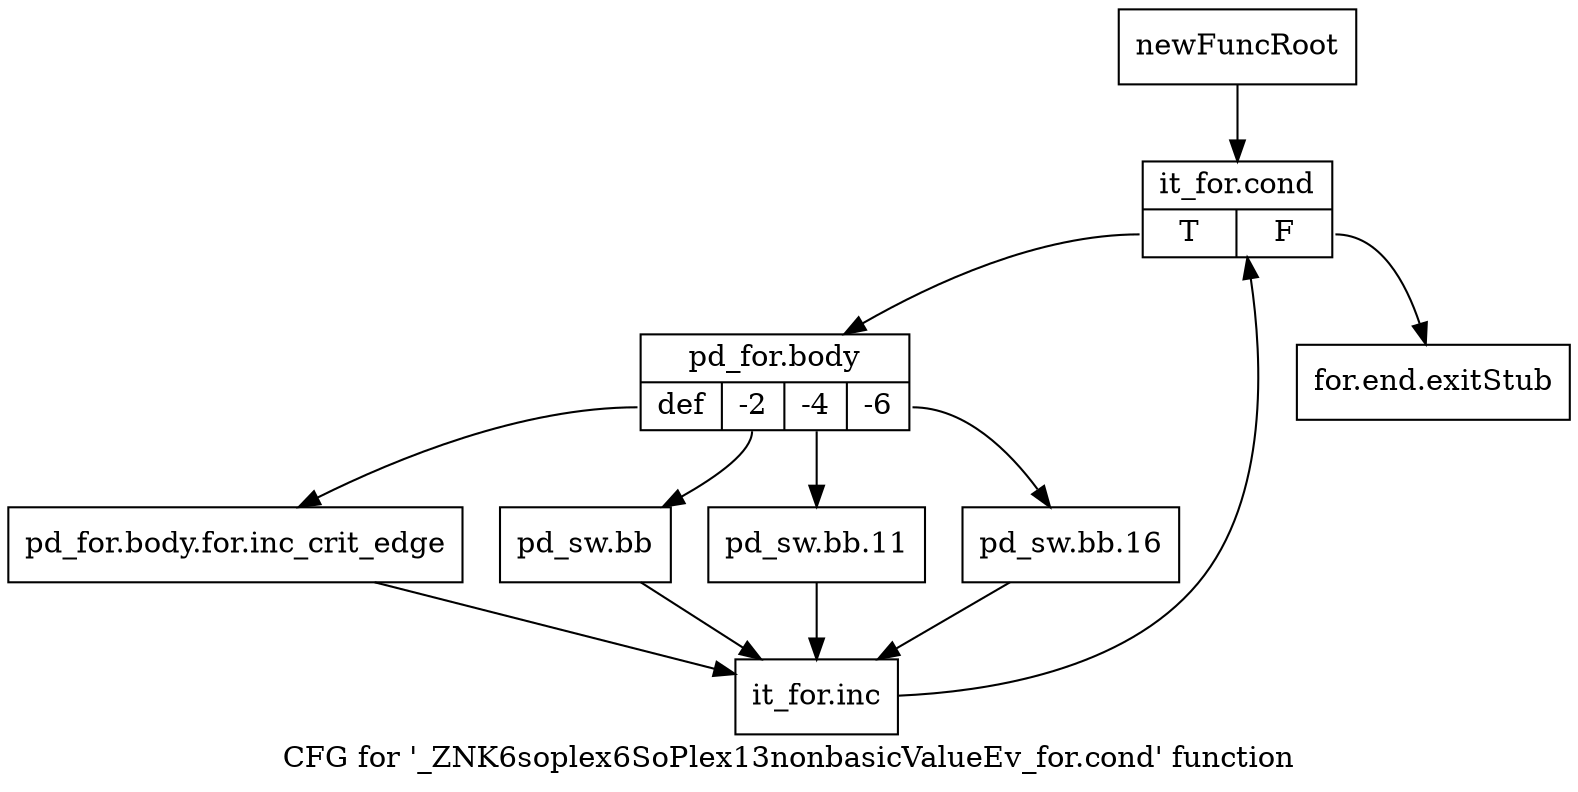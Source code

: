 digraph "CFG for '_ZNK6soplex6SoPlex13nonbasicValueEv_for.cond' function" {
	label="CFG for '_ZNK6soplex6SoPlex13nonbasicValueEv_for.cond' function";

	Node0x2d42a70 [shape=record,label="{newFuncRoot}"];
	Node0x2d42a70 -> Node0x2d42b10;
	Node0x2d42ac0 [shape=record,label="{for.end.exitStub}"];
	Node0x2d42b10 [shape=record,label="{it_for.cond|{<s0>T|<s1>F}}"];
	Node0x2d42b10:s0 -> Node0x2d42b60;
	Node0x2d42b10:s1 -> Node0x2d42ac0;
	Node0x2d42b60 [shape=record,label="{pd_for.body|{<s0>def|<s1>-2|<s2>-4|<s3>-6}}"];
	Node0x2d42b60:s0 -> Node0x2d42ca0;
	Node0x2d42b60:s1 -> Node0x2d42c50;
	Node0x2d42b60:s2 -> Node0x2d42c00;
	Node0x2d42b60:s3 -> Node0x2d42bb0;
	Node0x2d42bb0 [shape=record,label="{pd_sw.bb.16}"];
	Node0x2d42bb0 -> Node0x2d42cf0;
	Node0x2d42c00 [shape=record,label="{pd_sw.bb.11}"];
	Node0x2d42c00 -> Node0x2d42cf0;
	Node0x2d42c50 [shape=record,label="{pd_sw.bb}"];
	Node0x2d42c50 -> Node0x2d42cf0;
	Node0x2d42ca0 [shape=record,label="{pd_for.body.for.inc_crit_edge}"];
	Node0x2d42ca0 -> Node0x2d42cf0;
	Node0x2d42cf0 [shape=record,label="{it_for.inc}"];
	Node0x2d42cf0 -> Node0x2d42b10;
}

